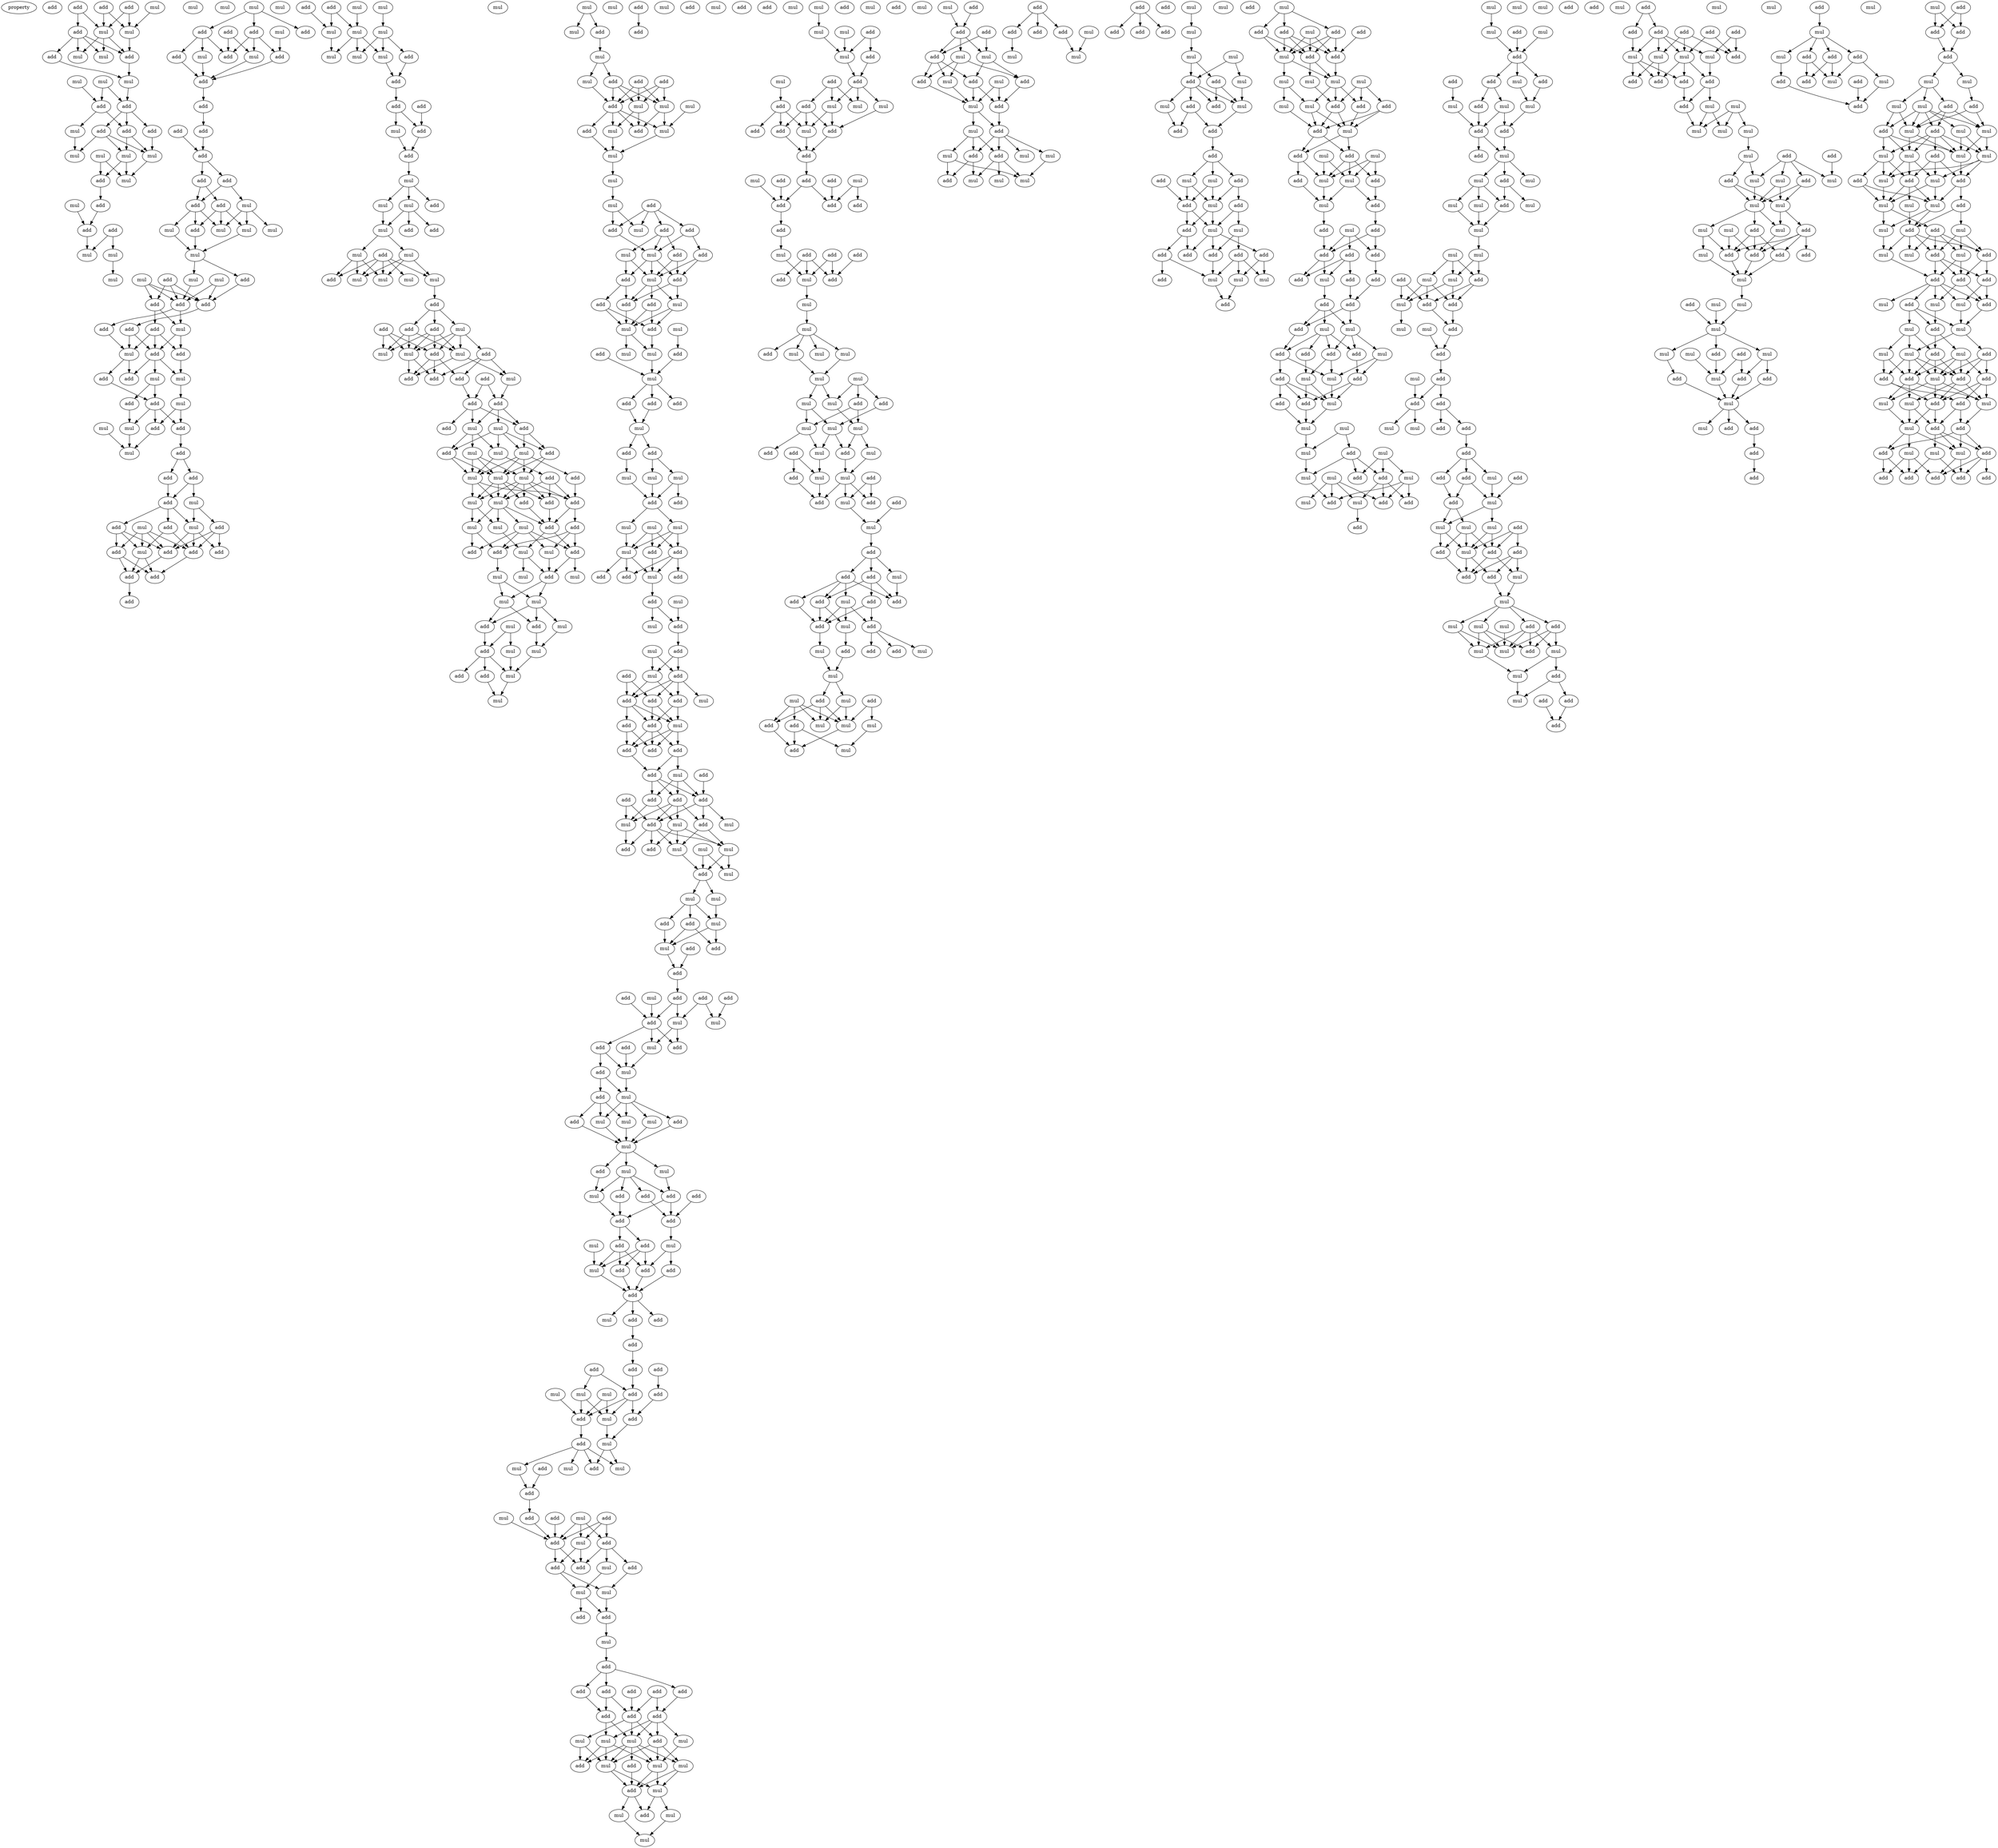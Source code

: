 digraph {
    node [fontcolor=black]
    property [mul=2,lf=1.9]
    0 [ label = add ];
    1 [ label = mul ];
    2 [ label = add ];
    3 [ label = add ];
    4 [ label = add ];
    5 [ label = add ];
    6 [ label = mul ];
    7 [ label = mul ];
    8 [ label = add ];
    9 [ label = mul ];
    10 [ label = mul ];
    11 [ label = add ];
    12 [ label = mul ];
    13 [ label = mul ];
    14 [ label = mul ];
    15 [ label = add ];
    16 [ label = add ];
    17 [ label = mul ];
    18 [ label = mul ];
    19 [ label = add ];
    20 [ label = add ];
    21 [ label = add ];
    22 [ label = mul ];
    23 [ label = mul ];
    24 [ label = mul ];
    25 [ label = mul ];
    26 [ label = mul ];
    27 [ label = add ];
    28 [ label = mul ];
    29 [ label = add ];
    30 [ label = add ];
    31 [ label = add ];
    32 [ label = mul ];
    33 [ label = mul ];
    34 [ label = mul ];
    35 [ label = mul ];
    36 [ label = mul ];
    37 [ label = add ];
    38 [ label = add ];
    39 [ label = mul ];
    40 [ label = add ];
    41 [ label = add ];
    42 [ label = add ];
    43 [ label = add ];
    44 [ label = add ];
    45 [ label = mul ];
    46 [ label = mul ];
    47 [ label = add ];
    48 [ label = add ];
    49 [ label = add ];
    50 [ label = mul ];
    51 [ label = add ];
    52 [ label = add ];
    53 [ label = add ];
    54 [ label = add ];
    55 [ label = add ];
    56 [ label = mul ];
    57 [ label = add ];
    58 [ label = mul ];
    59 [ label = add ];
    60 [ label = mul ];
    61 [ label = mul ];
    62 [ label = mul ];
    63 [ label = mul ];
    64 [ label = mul ];
    65 [ label = add ];
    66 [ label = mul ];
    67 [ label = add ];
    68 [ label = mul ];
    69 [ label = add ];
    70 [ label = add ];
    71 [ label = add ];
    72 [ label = mul ];
    73 [ label = add ];
    74 [ label = add ];
    75 [ label = add ];
    76 [ label = add ];
    77 [ label = mul ];
    78 [ label = add ];
    79 [ label = add ];
    80 [ label = mul ];
    81 [ label = add ];
    82 [ label = mul ];
    83 [ label = add ];
    84 [ label = mul ];
    85 [ label = add ];
    86 [ label = mul ];
    87 [ label = mul ];
    88 [ label = add ];
    89 [ label = add ];
    90 [ label = mul ];
    91 [ label = add ];
    92 [ label = add ];
    93 [ label = add ];
    94 [ label = mul ];
    95 [ label = add ];
    96 [ label = mul ];
    97 [ label = add ];
    98 [ label = add ];
    99 [ label = add ];
    100 [ label = mul ];
    101 [ label = add ];
    102 [ label = add ];
    103 [ label = add ];
    104 [ label = mul ];
    105 [ label = add ];
    106 [ label = add ];
    107 [ label = add ];
    108 [ label = add ];
    109 [ label = add ];
    110 [ label = add ];
    111 [ label = mul ];
    112 [ label = mul ];
    113 [ label = mul ];
    114 [ label = mul ];
    115 [ label = mul ];
    116 [ label = add ];
    117 [ label = mul ];
    118 [ label = mul ];
    119 [ label = mul ];
    120 [ label = mul ];
    121 [ label = add ];
    122 [ label = add ];
    123 [ label = add ];
    124 [ label = mul ];
    125 [ label = add ];
    126 [ label = add ];
    127 [ label = mul ];
    128 [ label = mul ];
    129 [ label = add ];
    130 [ label = mul ];
    131 [ label = add ];
    132 [ label = mul ];
    133 [ label = add ];
    134 [ label = mul ];
    135 [ label = add ];
    136 [ label = mul ];
    137 [ label = mul ];
    138 [ label = mul ];
    139 [ label = add ];
    140 [ label = mul ];
    141 [ label = mul ];
    142 [ label = add ];
    143 [ label = add ];
    144 [ label = add ];
    145 [ label = mul ];
    146 [ label = add ];
    147 [ label = mul ];
    148 [ label = add ];
    149 [ label = add ];
    150 [ label = mul ];
    151 [ label = mul ];
    152 [ label = add ];
    153 [ label = mul ];
    154 [ label = add ];
    155 [ label = add ];
    156 [ label = add ];
    157 [ label = add ];
    158 [ label = add ];
    159 [ label = mul ];
    160 [ label = add ];
    161 [ label = mul ];
    162 [ label = add ];
    163 [ label = mul ];
    164 [ label = add ];
    165 [ label = mul ];
    166 [ label = mul ];
    167 [ label = add ];
    168 [ label = mul ];
    169 [ label = mul ];
    170 [ label = add ];
    171 [ label = add ];
    172 [ label = mul ];
    173 [ label = mul ];
    174 [ label = add ];
    175 [ label = add ];
    176 [ label = add ];
    177 [ label = mul ];
    178 [ label = mul ];
    179 [ label = mul ];
    180 [ label = add ];
    181 [ label = mul ];
    182 [ label = add ];
    183 [ label = mul ];
    184 [ label = add ];
    185 [ label = add ];
    186 [ label = add ];
    187 [ label = mul ];
    188 [ label = mul ];
    189 [ label = mul ];
    190 [ label = add ];
    191 [ label = mul ];
    192 [ label = mul ];
    193 [ label = mul ];
    194 [ label = mul ];
    195 [ label = mul ];
    196 [ label = add ];
    197 [ label = add ];
    198 [ label = mul ];
    199 [ label = mul ];
    200 [ label = add ];
    201 [ label = add ];
    202 [ label = mul ];
    203 [ label = add ];
    204 [ label = mul ];
    205 [ label = mul ];
    206 [ label = mul ];
    207 [ label = mul ];
    208 [ label = add ];
    209 [ label = mul ];
    210 [ label = add ];
    211 [ label = add ];
    212 [ label = mul ];
    213 [ label = add ];
    214 [ label = add ];
    215 [ label = mul ];
    216 [ label = mul ];
    217 [ label = mul ];
    218 [ label = add ];
    219 [ label = add ];
    220 [ label = mul ];
    221 [ label = mul ];
    222 [ label = mul ];
    223 [ label = mul ];
    224 [ label = mul ];
    225 [ label = add ];
    226 [ label = add ];
    227 [ label = add ];
    228 [ label = mul ];
    229 [ label = add ];
    230 [ label = mul ];
    231 [ label = add ];
    232 [ label = add ];
    233 [ label = mul ];
    234 [ label = mul ];
    235 [ label = add ];
    236 [ label = add ];
    237 [ label = add ];
    238 [ label = mul ];
    239 [ label = add ];
    240 [ label = add ];
    241 [ label = mul ];
    242 [ label = mul ];
    243 [ label = add ];
    244 [ label = add ];
    245 [ label = mul ];
    246 [ label = add ];
    247 [ label = mul ];
    248 [ label = add ];
    249 [ label = add ];
    250 [ label = mul ];
    251 [ label = add ];
    252 [ label = mul ];
    253 [ label = add ];
    254 [ label = add ];
    255 [ label = mul ];
    256 [ label = add ];
    257 [ label = add ];
    258 [ label = mul ];
    259 [ label = mul ];
    260 [ label = mul ];
    261 [ label = add ];
    262 [ label = add ];
    263 [ label = mul ];
    264 [ label = mul ];
    265 [ label = mul ];
    266 [ label = add ];
    267 [ label = add ];
    268 [ label = mul ];
    269 [ label = mul ];
    270 [ label = add ];
    271 [ label = add ];
    272 [ label = add ];
    273 [ label = mul ];
    274 [ label = add ];
    275 [ label = mul ];
    276 [ label = add ];
    277 [ label = mul ];
    278 [ label = add ];
    279 [ label = mul ];
    280 [ label = add ];
    281 [ label = add ];
    282 [ label = add ];
    283 [ label = mul ];
    284 [ label = add ];
    285 [ label = add ];
    286 [ label = add ];
    287 [ label = add ];
    288 [ label = mul ];
    289 [ label = add ];
    290 [ label = add ];
    291 [ label = add ];
    292 [ label = add ];
    293 [ label = add ];
    294 [ label = mul ];
    295 [ label = add ];
    296 [ label = add ];
    297 [ label = add ];
    298 [ label = add ];
    299 [ label = add ];
    300 [ label = mul ];
    301 [ label = mul ];
    302 [ label = add ];
    303 [ label = add ];
    304 [ label = mul ];
    305 [ label = add ];
    306 [ label = mul ];
    307 [ label = mul ];
    308 [ label = add ];
    309 [ label = mul ];
    310 [ label = mul ];
    311 [ label = add ];
    312 [ label = mul ];
    313 [ label = mul ];
    314 [ label = mul ];
    315 [ label = add ];
    316 [ label = add ];
    317 [ label = mul ];
    318 [ label = mul ];
    319 [ label = add ];
    320 [ label = add ];
    321 [ label = add ];
    322 [ label = mul ];
    323 [ label = add ];
    324 [ label = add ];
    325 [ label = add ];
    326 [ label = add ];
    327 [ label = add ];
    328 [ label = mul ];
    329 [ label = mul ];
    330 [ label = mul ];
    331 [ label = add ];
    332 [ label = add ];
    333 [ label = add ];
    334 [ label = mul ];
    335 [ label = add ];
    336 [ label = mul ];
    337 [ label = add ];
    338 [ label = mul ];
    339 [ label = add ];
    340 [ label = mul ];
    341 [ label = mul ];
    342 [ label = add ];
    343 [ label = mul ];
    344 [ label = add ];
    345 [ label = mul ];
    346 [ label = mul ];
    347 [ label = add ];
    348 [ label = add ];
    349 [ label = mul ];
    350 [ label = add ];
    351 [ label = add ];
    352 [ label = add ];
    353 [ label = add ];
    354 [ label = mul ];
    355 [ label = mul ];
    356 [ label = add ];
    357 [ label = add ];
    358 [ label = add ];
    359 [ label = add ];
    360 [ label = mul ];
    361 [ label = add ];
    362 [ label = add ];
    363 [ label = mul ];
    364 [ label = add ];
    365 [ label = add ];
    366 [ label = add ];
    367 [ label = add ];
    368 [ label = add ];
    369 [ label = add ];
    370 [ label = add ];
    371 [ label = add ];
    372 [ label = mul ];
    373 [ label = mul ];
    374 [ label = mul ];
    375 [ label = add ];
    376 [ label = add ];
    377 [ label = add ];
    378 [ label = mul ];
    379 [ label = mul ];
    380 [ label = add ];
    381 [ label = mul ];
    382 [ label = add ];
    383 [ label = mul ];
    384 [ label = mul ];
    385 [ label = add ];
    386 [ label = add ];
    387 [ label = add ];
    388 [ label = mul ];
    389 [ label = mul ];
    390 [ label = add ];
    391 [ label = add ];
    392 [ label = mul ];
    393 [ label = add ];
    394 [ label = add ];
    395 [ label = add ];
    396 [ label = mul ];
    397 [ label = add ];
    398 [ label = add ];
    399 [ label = mul ];
    400 [ label = mul ];
    401 [ label = add ];
    402 [ label = add ];
    403 [ label = mul ];
    404 [ label = add ];
    405 [ label = add ];
    406 [ label = add ];
    407 [ label = add ];
    408 [ label = add ];
    409 [ label = add ];
    410 [ label = add ];
    411 [ label = add ];
    412 [ label = add ];
    413 [ label = add ];
    414 [ label = mul ];
    415 [ label = mul ];
    416 [ label = mul ];
    417 [ label = mul ];
    418 [ label = add ];
    419 [ label = mul ];
    420 [ label = mul ];
    421 [ label = add ];
    422 [ label = mul ];
    423 [ label = add ];
    424 [ label = mul ];
    425 [ label = add ];
    426 [ label = mul ];
    427 [ label = mul ];
    428 [ label = mul ];
    429 [ label = add ];
    430 [ label = mul ];
    431 [ label = mul ];
    432 [ label = mul ];
    433 [ label = add ];
    434 [ label = mul ];
    435 [ label = add ];
    436 [ label = add ];
    437 [ label = mul ];
    438 [ label = add ];
    439 [ label = mul ];
    440 [ label = add ];
    441 [ label = mul ];
    442 [ label = mul ];
    443 [ label = add ];
    444 [ label = add ];
    445 [ label = mul ];
    446 [ label = add ];
    447 [ label = add ];
    448 [ label = add ];
    449 [ label = mul ];
    450 [ label = add ];
    451 [ label = mul ];
    452 [ label = mul ];
    453 [ label = add ];
    454 [ label = add ];
    455 [ label = add ];
    456 [ label = add ];
    457 [ label = add ];
    458 [ label = add ];
    459 [ label = add ];
    460 [ label = add ];
    461 [ label = add ];
    462 [ label = add ];
    463 [ label = mul ];
    464 [ label = add ];
    465 [ label = mul ];
    466 [ label = add ];
    467 [ label = mul ];
    468 [ label = mul ];
    469 [ label = add ];
    470 [ label = mul ];
    471 [ label = mul ];
    472 [ label = mul ];
    473 [ label = mul ];
    474 [ label = mul ];
    475 [ label = mul ];
    476 [ label = mul ];
    477 [ label = add ];
    478 [ label = add ];
    479 [ label = mul ];
    480 [ label = mul ];
    481 [ label = mul ];
    482 [ label = mul ];
    483 [ label = add ];
    484 [ label = mul ];
    485 [ label = add ];
    486 [ label = add ];
    487 [ label = mul ];
    488 [ label = add ];
    489 [ label = mul ];
    490 [ label = add ];
    491 [ label = mul ];
    492 [ label = add ];
    493 [ label = add ];
    494 [ label = add ];
    495 [ label = mul ];
    496 [ label = mul ];
    497 [ label = add ];
    498 [ label = add ];
    499 [ label = add ];
    500 [ label = mul ];
    501 [ label = add ];
    502 [ label = add ];
    503 [ label = add ];
    504 [ label = add ];
    505 [ label = add ];
    506 [ label = mul ];
    507 [ label = add ];
    508 [ label = mul ];
    509 [ label = add ];
    510 [ label = mul ];
    511 [ label = add ];
    512 [ label = add ];
    513 [ label = add ];
    514 [ label = mul ];
    515 [ label = mul ];
    516 [ label = add ];
    517 [ label = mul ];
    518 [ label = add ];
    519 [ label = mul ];
    520 [ label = mul ];
    521 [ label = mul ];
    522 [ label = add ];
    523 [ label = mul ];
    524 [ label = add ];
    525 [ label = mul ];
    526 [ label = add ];
    527 [ label = mul ];
    528 [ label = mul ];
    529 [ label = add ];
    530 [ label = add ];
    531 [ label = add ];
    532 [ label = mul ];
    533 [ label = mul ];
    534 [ label = add ];
    535 [ label = add ];
    536 [ label = add ];
    537 [ label = mul ];
    538 [ label = add ];
    539 [ label = mul ];
    540 [ label = add ];
    541 [ label = mul ];
    542 [ label = add ];
    543 [ label = mul ];
    544 [ label = add ];
    545 [ label = mul ];
    546 [ label = mul ];
    547 [ label = add ];
    548 [ label = mul ];
    549 [ label = mul ];
    550 [ label = mul ];
    551 [ label = add ];
    552 [ label = mul ];
    553 [ label = add ];
    554 [ label = mul ];
    555 [ label = add ];
    556 [ label = add ];
    557 [ label = add ];
    558 [ label = mul ];
    559 [ label = mul ];
    560 [ label = add ];
    561 [ label = add ];
    562 [ label = add ];
    563 [ label = add ];
    564 [ label = mul ];
    565 [ label = add ];
    566 [ label = mul ];
    567 [ label = mul ];
    568 [ label = mul ];
    569 [ label = add ];
    570 [ label = mul ];
    571 [ label = add ];
    572 [ label = add ];
    573 [ label = mul ];
    574 [ label = add ];
    575 [ label = mul ];
    576 [ label = add ];
    577 [ label = add ];
    578 [ label = add ];
    579 [ label = mul ];
    580 [ label = mul ];
    581 [ label = add ];
    582 [ label = mul ];
    583 [ label = add ];
    584 [ label = add ];
    585 [ label = mul ];
    586 [ label = add ];
    587 [ label = add ];
    588 [ label = add ];
    589 [ label = mul ];
    590 [ label = mul ];
    591 [ label = add ];
    592 [ label = add ];
    593 [ label = add ];
    594 [ label = add ];
    595 [ label = add ];
    596 [ label = mul ];
    597 [ label = mul ];
    598 [ label = mul ];
    599 [ label = add ];
    600 [ label = add ];
    601 [ label = mul ];
    602 [ label = mul ];
    603 [ label = add ];
    604 [ label = add ];
    605 [ label = add ];
    606 [ label = add ];
    607 [ label = add ];
    608 [ label = add ];
    609 [ label = mul ];
    610 [ label = mul ];
    611 [ label = mul ];
    612 [ label = mul ];
    613 [ label = mul ];
    614 [ label = add ];
    615 [ label = add ];
    616 [ label = add ];
    617 [ label = mul ];
    618 [ label = mul ];
    619 [ label = add ];
    620 [ label = mul ];
    621 [ label = add ];
    622 [ label = mul ];
    623 [ label = mul ];
    624 [ label = add ];
    625 [ label = add ];
    626 [ label = add ];
    627 [ label = mul ];
    628 [ label = mul ];
    629 [ label = add ];
    630 [ label = mul ];
    631 [ label = mul ];
    632 [ label = add ];
    633 [ label = add ];
    634 [ label = add ];
    635 [ label = add ];
    636 [ label = add ];
    637 [ label = add ];
    638 [ label = add ];
    639 [ label = add ];
    640 [ label = mul ];
    641 [ label = add ];
    642 [ label = add ];
    643 [ label = mul ];
    644 [ label = add ];
    645 [ label = mul ];
    646 [ label = add ];
    647 [ label = add ];
    648 [ label = add ];
    649 [ label = add ];
    650 [ label = mul ];
    651 [ label = add ];
    652 [ label = mul ];
    653 [ label = mul ];
    654 [ label = add ];
    655 [ label = add ];
    656 [ label = mul ];
    657 [ label = add ];
    658 [ label = mul ];
    659 [ label = mul ];
    660 [ label = add ];
    661 [ label = mul ];
    662 [ label = mul ];
    663 [ label = add ];
    664 [ label = mul ];
    665 [ label = add ];
    666 [ label = mul ];
    667 [ label = mul ];
    668 [ label = add ];
    669 [ label = add ];
    670 [ label = mul ];
    671 [ label = add ];
    672 [ label = mul ];
    673 [ label = add ];
    674 [ label = mul ];
    675 [ label = mul ];
    676 [ label = add ];
    677 [ label = mul ];
    678 [ label = add ];
    679 [ label = add ];
    680 [ label = mul ];
    681 [ label = add ];
    682 [ label = add ];
    683 [ label = mul ];
    684 [ label = mul ];
    685 [ label = mul ];
    686 [ label = add ];
    687 [ label = add ];
    688 [ label = add ];
    689 [ label = add ];
    690 [ label = mul ];
    691 [ label = mul ];
    692 [ label = mul ];
    693 [ label = add ];
    694 [ label = add ];
    695 [ label = mul ];
    696 [ label = mul ];
    697 [ label = mul ];
    698 [ label = mul ];
    699 [ label = mul ];
    700 [ label = mul ];
    701 [ label = mul ];
    702 [ label = mul ];
    703 [ label = add ];
    704 [ label = add ];
    705 [ label = add ];
    706 [ label = add ];
    707 [ label = mul ];
    708 [ label = mul ];
    709 [ label = mul ];
    710 [ label = add ];
    711 [ label = mul ];
    712 [ label = add ];
    713 [ label = mul ];
    714 [ label = add ];
    715 [ label = add ];
    716 [ label = mul ];
    717 [ label = add ];
    718 [ label = add ];
    719 [ label = mul ];
    720 [ label = add ];
    721 [ label = mul ];
    722 [ label = add ];
    723 [ label = add ];
    724 [ label = mul ];
    725 [ label = add ];
    726 [ label = add ];
    727 [ label = add ];
    728 [ label = add ];
    729 [ label = mul ];
    730 [ label = add ];
    731 [ label = mul ];
    732 [ label = mul ];
    733 [ label = mul ];
    734 [ label = add ];
    735 [ label = add ];
    736 [ label = add ];
    737 [ label = add ];
    738 [ label = mul ];
    739 [ label = add ];
    740 [ label = add ];
    741 [ label = mul ];
    742 [ label = mul ];
    743 [ label = mul ];
    744 [ label = mul ];
    745 [ label = mul ];
    746 [ label = add ];
    747 [ label = add ];
    748 [ label = add ];
    749 [ label = mul ];
    750 [ label = mul ];
    751 [ label = mul ];
    752 [ label = mul ];
    753 [ label = add ];
    754 [ label = mul ];
    755 [ label = add ];
    756 [ label = mul ];
    757 [ label = add ];
    758 [ label = add ];
    759 [ label = add ];
    760 [ label = add ];
    761 [ label = add ];
    762 [ label = add ];
    763 [ label = add ];
    764 [ label = add ];
    765 [ label = mul ];
    766 [ label = mul ];
    767 [ label = add ];
    768 [ label = mul ];
    769 [ label = mul ];
    770 [ label = add ];
    771 [ label = add ];
    772 [ label = add ];
    773 [ label = add ];
    774 [ label = add ];
    775 [ label = mul ];
    776 [ label = mul ];
    777 [ label = mul ];
    778 [ label = mul ];
    779 [ label = mul ];
    780 [ label = add ];
    781 [ label = mul ];
    782 [ label = add ];
    783 [ label = mul ];
    784 [ label = mul ];
    785 [ label = add ];
    786 [ label = add ];
    787 [ label = mul ];
    788 [ label = mul ];
    789 [ label = mul ];
    790 [ label = mul ];
    791 [ label = add ];
    792 [ label = mul ];
    793 [ label = mul ];
    794 [ label = add ];
    795 [ label = add ];
    796 [ label = add ];
    797 [ label = add ];
    798 [ label = mul ];
    799 [ label = add ];
    800 [ label = mul ];
    801 [ label = add ];
    802 [ label = mul ];
    803 [ label = mul ];
    804 [ label = mul ];
    805 [ label = mul ];
    806 [ label = mul ];
    807 [ label = add ];
    808 [ label = mul ];
    809 [ label = mul ];
    810 [ label = mul ];
    811 [ label = add ];
    812 [ label = mul ];
    813 [ label = add ];
    814 [ label = add ];
    815 [ label = add ];
    816 [ label = mul ];
    817 [ label = mul ];
    818 [ label = add ];
    819 [ label = add ];
    820 [ label = add ];
    821 [ label = add ];
    822 [ label = add ];
    823 [ label = mul ];
    824 [ label = mul ];
    825 [ label = add ];
    826 [ label = mul ];
    827 [ label = add ];
    828 [ label = add ];
    829 [ label = add ];
    830 [ label = mul ];
    831 [ label = mul ];
    832 [ label = add ];
    833 [ label = add ];
    834 [ label = add ];
    835 [ label = mul ];
    836 [ label = add ];
    837 [ label = add ];
    838 [ label = add ];
    839 [ label = add ];
    840 [ label = mul ];
    841 [ label = mul ];
    842 [ label = add ];
    843 [ label = add ];
    844 [ label = mul ];
    845 [ label = mul ];
    846 [ label = mul ];
    847 [ label = mul ];
    848 [ label = add ];
    849 [ label = mul ];
    850 [ label = add ];
    851 [ label = mul ];
    852 [ label = mul ];
    853 [ label = add ];
    854 [ label = mul ];
    855 [ label = mul ];
    856 [ label = add ];
    857 [ label = mul ];
    858 [ label = mul ];
    859 [ label = add ];
    860 [ label = add ];
    861 [ label = add ];
    862 [ label = mul ];
    863 [ label = mul ];
    864 [ label = mul ];
    865 [ label = mul ];
    866 [ label = mul ];
    867 [ label = add ];
    868 [ label = add ];
    869 [ label = mul ];
    870 [ label = add ];
    871 [ label = mul ];
    872 [ label = mul ];
    873 [ label = add ];
    874 [ label = add ];
    875 [ label = add ];
    876 [ label = add ];
    877 [ label = add ];
    878 [ label = mul ];
    879 [ label = add ];
    880 [ label = mul ];
    881 [ label = mul ];
    882 [ label = mul ];
    883 [ label = mul ];
    884 [ label = add ];
    885 [ label = add ];
    886 [ label = mul ];
    887 [ label = mul ];
    888 [ label = add ];
    889 [ label = mul ];
    890 [ label = add ];
    891 [ label = add ];
    892 [ label = mul ];
    893 [ label = add ];
    894 [ label = add ];
    895 [ label = mul ];
    896 [ label = mul ];
    897 [ label = mul ];
    898 [ label = add ];
    899 [ label = add ];
    900 [ label = add ];
    901 [ label = mul ];
    902 [ label = add ];
    903 [ label = mul ];
    904 [ label = add ];
    905 [ label = add ];
    906 [ label = mul ];
    907 [ label = mul ];
    908 [ label = add ];
    909 [ label = add ];
    910 [ label = add ];
    911 [ label = add ];
    912 [ label = add ];
    1 -> 7 [ name = 0 ];
    2 -> 6 [ name = 1 ];
    2 -> 7 [ name = 2 ];
    3 -> 6 [ name = 3 ];
    3 -> 7 [ name = 4 ];
    4 -> 5 [ name = 5 ];
    4 -> 6 [ name = 6 ];
    5 -> 8 [ name = 7 ];
    5 -> 9 [ name = 8 ];
    5 -> 10 [ name = 9 ];
    5 -> 11 [ name = 10 ];
    6 -> 8 [ name = 11 ];
    6 -> 9 [ name = 12 ];
    6 -> 10 [ name = 13 ];
    7 -> 8 [ name = 14 ];
    8 -> 13 [ name = 15 ];
    11 -> 13 [ name = 16 ];
    12 -> 15 [ name = 17 ];
    12 -> 16 [ name = 18 ];
    13 -> 16 [ name = 19 ];
    14 -> 15 [ name = 20 ];
    15 -> 18 [ name = 21 ];
    15 -> 19 [ name = 22 ];
    16 -> 19 [ name = 23 ];
    16 -> 20 [ name = 24 ];
    16 -> 21 [ name = 25 ];
    18 -> 23 [ name = 26 ];
    19 -> 22 [ name = 27 ];
    19 -> 25 [ name = 28 ];
    20 -> 25 [ name = 29 ];
    21 -> 22 [ name = 30 ];
    21 -> 23 [ name = 31 ];
    21 -> 25 [ name = 32 ];
    22 -> 26 [ name = 33 ];
    22 -> 27 [ name = 34 ];
    24 -> 26 [ name = 35 ];
    24 -> 27 [ name = 36 ];
    25 -> 26 [ name = 37 ];
    27 -> 29 [ name = 38 ];
    28 -> 30 [ name = 39 ];
    29 -> 30 [ name = 40 ];
    30 -> 33 [ name = 41 ];
    31 -> 32 [ name = 42 ];
    31 -> 33 [ name = 43 ];
    32 -> 34 [ name = 44 ];
    36 -> 37 [ name = 45 ];
    36 -> 40 [ name = 46 ];
    36 -> 41 [ name = 47 ];
    37 -> 43 [ name = 48 ];
    37 -> 44 [ name = 49 ];
    37 -> 45 [ name = 50 ];
    38 -> 43 [ name = 51 ];
    38 -> 46 [ name = 52 ];
    39 -> 42 [ name = 53 ];
    41 -> 42 [ name = 54 ];
    41 -> 43 [ name = 55 ];
    41 -> 46 [ name = 56 ];
    42 -> 47 [ name = 57 ];
    44 -> 47 [ name = 58 ];
    45 -> 47 [ name = 59 ];
    46 -> 47 [ name = 60 ];
    47 -> 48 [ name = 61 ];
    48 -> 51 [ name = 62 ];
    49 -> 52 [ name = 63 ];
    51 -> 52 [ name = 64 ];
    52 -> 53 [ name = 65 ];
    52 -> 54 [ name = 66 ];
    53 -> 55 [ name = 67 ];
    53 -> 57 [ name = 68 ];
    54 -> 56 [ name = 69 ];
    54 -> 57 [ name = 70 ];
    55 -> 59 [ name = 71 ];
    55 -> 61 [ name = 72 ];
    55 -> 62 [ name = 73 ];
    56 -> 60 [ name = 74 ];
    56 -> 61 [ name = 75 ];
    56 -> 62 [ name = 76 ];
    57 -> 58 [ name = 77 ];
    57 -> 59 [ name = 78 ];
    57 -> 62 [ name = 79 ];
    58 -> 63 [ name = 80 ];
    59 -> 63 [ name = 81 ];
    61 -> 63 [ name = 82 ];
    63 -> 65 [ name = 83 ];
    63 -> 68 [ name = 84 ];
    64 -> 69 [ name = 85 ];
    64 -> 70 [ name = 86 ];
    65 -> 70 [ name = 87 ];
    66 -> 69 [ name = 88 ];
    66 -> 70 [ name = 89 ];
    66 -> 71 [ name = 90 ];
    67 -> 69 [ name = 91 ];
    67 -> 70 [ name = 92 ];
    67 -> 71 [ name = 93 ];
    68 -> 69 [ name = 94 ];
    69 -> 72 [ name = 95 ];
    69 -> 74 [ name = 96 ];
    70 -> 75 [ name = 97 ];
    71 -> 72 [ name = 98 ];
    71 -> 73 [ name = 99 ];
    72 -> 76 [ name = 100 ];
    72 -> 78 [ name = 101 ];
    73 -> 76 [ name = 102 ];
    73 -> 77 [ name = 103 ];
    73 -> 78 [ name = 104 ];
    74 -> 77 [ name = 105 ];
    75 -> 77 [ name = 106 ];
    75 -> 78 [ name = 107 ];
    76 -> 80 [ name = 108 ];
    77 -> 79 [ name = 109 ];
    77 -> 81 [ name = 110 ];
    78 -> 80 [ name = 111 ];
    78 -> 81 [ name = 112 ];
    78 -> 82 [ name = 113 ];
    79 -> 83 [ name = 114 ];
    80 -> 84 [ name = 115 ];
    82 -> 83 [ name = 116 ];
    82 -> 85 [ name = 117 ];
    83 -> 87 [ name = 118 ];
    83 -> 88 [ name = 119 ];
    83 -> 89 [ name = 120 ];
    84 -> 88 [ name = 121 ];
    84 -> 89 [ name = 122 ];
    85 -> 87 [ name = 123 ];
    86 -> 90 [ name = 124 ];
    87 -> 90 [ name = 125 ];
    88 -> 91 [ name = 126 ];
    89 -> 90 [ name = 127 ];
    91 -> 92 [ name = 128 ];
    91 -> 93 [ name = 129 ];
    92 -> 94 [ name = 130 ];
    92 -> 95 [ name = 131 ];
    93 -> 95 [ name = 132 ];
    94 -> 96 [ name = 133 ];
    94 -> 98 [ name = 134 ];
    95 -> 96 [ name = 135 ];
    95 -> 97 [ name = 136 ];
    95 -> 99 [ name = 137 ];
    96 -> 102 [ name = 138 ];
    96 -> 103 [ name = 139 ];
    96 -> 105 [ name = 140 ];
    97 -> 101 [ name = 141 ];
    97 -> 103 [ name = 142 ];
    97 -> 104 [ name = 143 ];
    98 -> 102 [ name = 144 ];
    98 -> 103 [ name = 145 ];
    98 -> 105 [ name = 146 ];
    99 -> 102 [ name = 147 ];
    99 -> 104 [ name = 148 ];
    100 -> 101 [ name = 149 ];
    100 -> 102 [ name = 150 ];
    100 -> 103 [ name = 151 ];
    100 -> 104 [ name = 152 ];
    101 -> 106 [ name = 153 ];
    101 -> 107 [ name = 154 ];
    102 -> 107 [ name = 155 ];
    103 -> 106 [ name = 156 ];
    104 -> 106 [ name = 157 ];
    104 -> 107 [ name = 158 ];
    106 -> 108 [ name = 159 ];
    109 -> 115 [ name = 160 ];
    110 -> 114 [ name = 161 ];
    110 -> 115 [ name = 162 ];
    111 -> 113 [ name = 163 ];
    112 -> 114 [ name = 164 ];
    113 -> 116 [ name = 165 ];
    113 -> 118 [ name = 166 ];
    113 -> 120 [ name = 167 ];
    114 -> 117 [ name = 168 ];
    114 -> 118 [ name = 169 ];
    114 -> 120 [ name = 170 ];
    115 -> 117 [ name = 171 ];
    116 -> 121 [ name = 172 ];
    118 -> 121 [ name = 173 ];
    121 -> 123 [ name = 174 ];
    122 -> 125 [ name = 175 ];
    123 -> 124 [ name = 176 ];
    123 -> 125 [ name = 177 ];
    124 -> 126 [ name = 178 ];
    125 -> 126 [ name = 179 ];
    126 -> 127 [ name = 180 ];
    127 -> 128 [ name = 181 ];
    127 -> 129 [ name = 182 ];
    127 -> 130 [ name = 183 ];
    128 -> 132 [ name = 184 ];
    130 -> 131 [ name = 185 ];
    130 -> 132 [ name = 186 ];
    130 -> 133 [ name = 187 ];
    132 -> 134 [ name = 188 ];
    132 -> 136 [ name = 189 ];
    134 -> 137 [ name = 190 ];
    134 -> 139 [ name = 191 ];
    134 -> 140 [ name = 192 ];
    135 -> 137 [ name = 193 ];
    135 -> 138 [ name = 194 ];
    135 -> 139 [ name = 195 ];
    135 -> 140 [ name = 196 ];
    135 -> 141 [ name = 197 ];
    136 -> 137 [ name = 198 ];
    136 -> 140 [ name = 199 ];
    136 -> 141 [ name = 200 ];
    141 -> 142 [ name = 201 ];
    142 -> 144 [ name = 202 ];
    142 -> 145 [ name = 203 ];
    142 -> 146 [ name = 204 ];
    143 -> 147 [ name = 205 ];
    143 -> 149 [ name = 206 ];
    143 -> 151 [ name = 207 ];
    144 -> 147 [ name = 208 ];
    144 -> 149 [ name = 209 ];
    144 -> 150 [ name = 210 ];
    144 -> 151 [ name = 211 ];
    145 -> 147 [ name = 212 ];
    145 -> 148 [ name = 213 ];
    145 -> 149 [ name = 214 ];
    145 -> 150 [ name = 215 ];
    146 -> 147 [ name = 216 ];
    146 -> 150 [ name = 217 ];
    146 -> 151 [ name = 218 ];
    147 -> 152 [ name = 219 ];
    147 -> 155 [ name = 220 ];
    148 -> 152 [ name = 221 ];
    148 -> 153 [ name = 222 ];
    148 -> 156 [ name = 223 ];
    149 -> 152 [ name = 224 ];
    149 -> 155 [ name = 225 ];
    149 -> 156 [ name = 226 ];
    150 -> 153 [ name = 227 ];
    150 -> 155 [ name = 228 ];
    153 -> 158 [ name = 229 ];
    154 -> 157 [ name = 230 ];
    154 -> 158 [ name = 231 ];
    156 -> 157 [ name = 232 ];
    157 -> 159 [ name = 233 ];
    157 -> 160 [ name = 234 ];
    157 -> 162 [ name = 235 ];
    158 -> 159 [ name = 236 ];
    158 -> 161 [ name = 237 ];
    158 -> 162 [ name = 238 ];
    159 -> 163 [ name = 239 ];
    159 -> 166 [ name = 240 ];
    159 -> 167 [ name = 241 ];
    161 -> 163 [ name = 242 ];
    161 -> 164 [ name = 243 ];
    161 -> 165 [ name = 244 ];
    161 -> 167 [ name = 245 ];
    162 -> 164 [ name = 246 ];
    162 -> 165 [ name = 247 ];
    163 -> 169 [ name = 248 ];
    163 -> 171 [ name = 249 ];
    164 -> 168 [ name = 250 ];
    164 -> 172 [ name = 251 ];
    165 -> 168 [ name = 252 ];
    165 -> 169 [ name = 253 ];
    165 -> 170 [ name = 254 ];
    165 -> 172 [ name = 255 ];
    166 -> 168 [ name = 256 ];
    166 -> 169 [ name = 257 ];
    166 -> 172 [ name = 258 ];
    167 -> 168 [ name = 259 ];
    167 -> 169 [ name = 260 ];
    168 -> 173 [ name = 261 ];
    168 -> 174 [ name = 262 ];
    168 -> 176 [ name = 263 ];
    168 -> 177 [ name = 264 ];
    169 -> 173 [ name = 265 ];
    169 -> 175 [ name = 266 ];
    169 -> 177 [ name = 267 ];
    170 -> 175 [ name = 268 ];
    171 -> 174 [ name = 269 ];
    171 -> 175 [ name = 270 ];
    171 -> 177 [ name = 271 ];
    172 -> 173 [ name = 272 ];
    172 -> 174 [ name = 273 ];
    172 -> 175 [ name = 274 ];
    172 -> 176 [ name = 275 ];
    172 -> 177 [ name = 276 ];
    173 -> 178 [ name = 277 ];
    173 -> 179 [ name = 278 ];
    174 -> 180 [ name = 279 ];
    175 -> 180 [ name = 280 ];
    175 -> 182 [ name = 281 ];
    176 -> 180 [ name = 282 ];
    177 -> 178 [ name = 283 ];
    177 -> 179 [ name = 284 ];
    177 -> 180 [ name = 285 ];
    177 -> 181 [ name = 286 ];
    178 -> 184 [ name = 287 ];
    178 -> 186 [ name = 288 ];
    179 -> 187 [ name = 289 ];
    180 -> 185 [ name = 290 ];
    180 -> 187 [ name = 291 ];
    181 -> 183 [ name = 292 ];
    181 -> 184 [ name = 293 ];
    181 -> 185 [ name = 294 ];
    181 -> 186 [ name = 295 ];
    182 -> 183 [ name = 296 ];
    182 -> 185 [ name = 297 ];
    182 -> 186 [ name = 298 ];
    183 -> 190 [ name = 299 ];
    185 -> 189 [ name = 300 ];
    185 -> 190 [ name = 301 ];
    186 -> 188 [ name = 302 ];
    187 -> 190 [ name = 303 ];
    187 -> 191 [ name = 304 ];
    188 -> 192 [ name = 305 ];
    188 -> 193 [ name = 306 ];
    190 -> 192 [ name = 307 ];
    190 -> 193 [ name = 308 ];
    192 -> 194 [ name = 309 ];
    192 -> 196 [ name = 310 ];
    192 -> 197 [ name = 311 ];
    193 -> 196 [ name = 312 ];
    193 -> 197 [ name = 313 ];
    194 -> 198 [ name = 314 ];
    195 -> 199 [ name = 315 ];
    195 -> 200 [ name = 316 ];
    196 -> 198 [ name = 317 ];
    197 -> 200 [ name = 318 ];
    198 -> 202 [ name = 319 ];
    199 -> 202 [ name = 320 ];
    200 -> 201 [ name = 321 ];
    200 -> 202 [ name = 322 ];
    200 -> 203 [ name = 323 ];
    201 -> 204 [ name = 324 ];
    202 -> 204 [ name = 325 ];
    205 -> 207 [ name = 326 ];
    205 -> 208 [ name = 327 ];
    208 -> 209 [ name = 328 ];
    209 -> 210 [ name = 329 ];
    209 -> 212 [ name = 330 ];
    210 -> 214 [ name = 331 ];
    210 -> 215 [ name = 332 ];
    210 -> 217 [ name = 333 ];
    211 -> 214 [ name = 334 ];
    211 -> 215 [ name = 335 ];
    211 -> 217 [ name = 336 ];
    212 -> 214 [ name = 337 ];
    213 -> 214 [ name = 338 ];
    213 -> 215 [ name = 339 ];
    213 -> 217 [ name = 340 ];
    214 -> 218 [ name = 341 ];
    214 -> 219 [ name = 342 ];
    214 -> 220 [ name = 343 ];
    214 -> 221 [ name = 344 ];
    215 -> 219 [ name = 345 ];
    215 -> 220 [ name = 346 ];
    216 -> 220 [ name = 347 ];
    217 -> 219 [ name = 348 ];
    217 -> 221 [ name = 349 ];
    218 -> 222 [ name = 350 ];
    220 -> 222 [ name = 351 ];
    221 -> 222 [ name = 352 ];
    222 -> 223 [ name = 353 ];
    223 -> 224 [ name = 354 ];
    224 -> 228 [ name = 355 ];
    224 -> 229 [ name = 356 ];
    225 -> 226 [ name = 357 ];
    225 -> 227 [ name = 358 ];
    225 -> 228 [ name = 359 ];
    225 -> 229 [ name = 360 ];
    226 -> 230 [ name = 361 ];
    226 -> 232 [ name = 362 ];
    227 -> 230 [ name = 363 ];
    227 -> 231 [ name = 364 ];
    227 -> 233 [ name = 365 ];
    229 -> 230 [ name = 366 ];
    230 -> 234 [ name = 367 ];
    230 -> 235 [ name = 368 ];
    230 -> 236 [ name = 369 ];
    231 -> 234 [ name = 370 ];
    231 -> 235 [ name = 371 ];
    232 -> 234 [ name = 372 ];
    232 -> 235 [ name = 373 ];
    233 -> 234 [ name = 374 ];
    233 -> 236 [ name = 375 ];
    234 -> 237 [ name = 376 ];
    234 -> 238 [ name = 377 ];
    234 -> 239 [ name = 378 ];
    235 -> 238 [ name = 379 ];
    235 -> 239 [ name = 380 ];
    236 -> 239 [ name = 381 ];
    236 -> 240 [ name = 382 ];
    237 -> 242 [ name = 383 ];
    237 -> 244 [ name = 384 ];
    238 -> 242 [ name = 385 ];
    238 -> 244 [ name = 386 ];
    239 -> 242 [ name = 387 ];
    240 -> 242 [ name = 388 ];
    240 -> 244 [ name = 389 ];
    241 -> 249 [ name = 390 ];
    242 -> 245 [ name = 391 ];
    242 -> 247 [ name = 392 ];
    243 -> 248 [ name = 393 ];
    244 -> 247 [ name = 394 ];
    246 -> 250 [ name = 395 ];
    247 -> 250 [ name = 396 ];
    249 -> 250 [ name = 397 ];
    250 -> 251 [ name = 398 ];
    250 -> 253 [ name = 399 ];
    250 -> 254 [ name = 400 ];
    251 -> 255 [ name = 401 ];
    253 -> 255 [ name = 402 ];
    255 -> 256 [ name = 403 ];
    255 -> 257 [ name = 404 ];
    256 -> 259 [ name = 405 ];
    256 -> 260 [ name = 406 ];
    257 -> 258 [ name = 407 ];
    258 -> 261 [ name = 408 ];
    259 -> 261 [ name = 409 ];
    259 -> 262 [ name = 410 ];
    260 -> 261 [ name = 411 ];
    261 -> 264 [ name = 412 ];
    261 -> 265 [ name = 413 ];
    263 -> 266 [ name = 414 ];
    263 -> 267 [ name = 415 ];
    263 -> 268 [ name = 416 ];
    264 -> 266 [ name = 417 ];
    264 -> 267 [ name = 418 ];
    264 -> 268 [ name = 419 ];
    265 -> 268 [ name = 420 ];
    266 -> 269 [ name = 421 ];
    267 -> 269 [ name = 422 ];
    267 -> 270 [ name = 423 ];
    267 -> 271 [ name = 424 ];
    268 -> 269 [ name = 425 ];
    268 -> 270 [ name = 426 ];
    268 -> 272 [ name = 427 ];
    269 -> 274 [ name = 428 ];
    273 -> 276 [ name = 429 ];
    274 -> 275 [ name = 430 ];
    274 -> 276 [ name = 431 ];
    276 -> 278 [ name = 432 ];
    277 -> 279 [ name = 433 ];
    277 -> 281 [ name = 434 ];
    278 -> 279 [ name = 435 ];
    278 -> 281 [ name = 436 ];
    279 -> 282 [ name = 437 ];
    279 -> 284 [ name = 438 ];
    280 -> 284 [ name = 439 ];
    280 -> 285 [ name = 440 ];
    281 -> 282 [ name = 441 ];
    281 -> 283 [ name = 442 ];
    281 -> 284 [ name = 443 ];
    281 -> 285 [ name = 444 ];
    282 -> 286 [ name = 445 ];
    282 -> 288 [ name = 446 ];
    284 -> 286 [ name = 447 ];
    284 -> 287 [ name = 448 ];
    284 -> 288 [ name = 449 ];
    285 -> 286 [ name = 450 ];
    285 -> 288 [ name = 451 ];
    286 -> 290 [ name = 452 ];
    286 -> 291 [ name = 453 ];
    286 -> 292 [ name = 454 ];
    287 -> 290 [ name = 455 ];
    287 -> 292 [ name = 456 ];
    288 -> 290 [ name = 457 ];
    288 -> 291 [ name = 458 ];
    288 -> 292 [ name = 459 ];
    290 -> 295 [ name = 460 ];
    291 -> 294 [ name = 461 ];
    291 -> 295 [ name = 462 ];
    293 -> 298 [ name = 463 ];
    294 -> 297 [ name = 464 ];
    294 -> 298 [ name = 465 ];
    294 -> 299 [ name = 466 ];
    295 -> 297 [ name = 467 ];
    295 -> 298 [ name = 468 ];
    295 -> 299 [ name = 469 ];
    296 -> 303 [ name = 470 ];
    296 -> 304 [ name = 471 ];
    297 -> 301 [ name = 472 ];
    297 -> 302 [ name = 473 ];
    297 -> 303 [ name = 474 ];
    297 -> 304 [ name = 475 ];
    298 -> 300 [ name = 476 ];
    298 -> 302 [ name = 477 ];
    298 -> 303 [ name = 478 ];
    299 -> 301 [ name = 479 ];
    299 -> 304 [ name = 480 ];
    301 -> 305 [ name = 481 ];
    301 -> 307 [ name = 482 ];
    301 -> 309 [ name = 483 ];
    302 -> 307 [ name = 484 ];
    302 -> 309 [ name = 485 ];
    303 -> 305 [ name = 486 ];
    303 -> 307 [ name = 487 ];
    303 -> 308 [ name = 488 ];
    303 -> 309 [ name = 489 ];
    304 -> 308 [ name = 490 ];
    306 -> 310 [ name = 491 ];
    306 -> 311 [ name = 492 ];
    307 -> 310 [ name = 493 ];
    307 -> 311 [ name = 494 ];
    309 -> 311 [ name = 495 ];
    311 -> 312 [ name = 496 ];
    311 -> 313 [ name = 497 ];
    312 -> 314 [ name = 498 ];
    313 -> 314 [ name = 499 ];
    313 -> 315 [ name = 500 ];
    313 -> 316 [ name = 501 ];
    314 -> 318 [ name = 502 ];
    314 -> 320 [ name = 503 ];
    315 -> 318 [ name = 504 ];
    315 -> 320 [ name = 505 ];
    316 -> 318 [ name = 506 ];
    318 -> 321 [ name = 507 ];
    319 -> 321 [ name = 508 ];
    321 -> 324 [ name = 509 ];
    322 -> 327 [ name = 510 ];
    323 -> 328 [ name = 511 ];
    323 -> 329 [ name = 512 ];
    324 -> 327 [ name = 513 ];
    324 -> 329 [ name = 514 ];
    325 -> 327 [ name = 515 ];
    326 -> 328 [ name = 516 ];
    327 -> 330 [ name = 517 ];
    327 -> 332 [ name = 518 ];
    327 -> 333 [ name = 519 ];
    329 -> 330 [ name = 520 ];
    329 -> 332 [ name = 521 ];
    330 -> 334 [ name = 522 ];
    331 -> 334 [ name = 523 ];
    333 -> 334 [ name = 524 ];
    333 -> 335 [ name = 525 ];
    334 -> 336 [ name = 526 ];
    335 -> 336 [ name = 527 ];
    335 -> 337 [ name = 528 ];
    336 -> 338 [ name = 529 ];
    336 -> 339 [ name = 530 ];
    336 -> 340 [ name = 531 ];
    336 -> 341 [ name = 532 ];
    337 -> 338 [ name = 533 ];
    337 -> 341 [ name = 534 ];
    337 -> 342 [ name = 535 ];
    338 -> 343 [ name = 536 ];
    339 -> 343 [ name = 537 ];
    340 -> 343 [ name = 538 ];
    341 -> 343 [ name = 539 ];
    342 -> 343 [ name = 540 ];
    343 -> 344 [ name = 541 ];
    343 -> 345 [ name = 542 ];
    343 -> 346 [ name = 543 ];
    344 -> 349 [ name = 544 ];
    345 -> 347 [ name = 545 ];
    345 -> 348 [ name = 546 ];
    345 -> 349 [ name = 547 ];
    345 -> 351 [ name = 548 ];
    346 -> 351 [ name = 549 ];
    347 -> 353 [ name = 550 ];
    348 -> 352 [ name = 551 ];
    349 -> 352 [ name = 552 ];
    350 -> 353 [ name = 553 ];
    351 -> 352 [ name = 554 ];
    351 -> 353 [ name = 555 ];
    352 -> 356 [ name = 556 ];
    352 -> 357 [ name = 557 ];
    353 -> 355 [ name = 558 ];
    354 -> 360 [ name = 559 ];
    355 -> 359 [ name = 560 ];
    355 -> 361 [ name = 561 ];
    356 -> 358 [ name = 562 ];
    356 -> 359 [ name = 563 ];
    356 -> 360 [ name = 564 ];
    357 -> 358 [ name = 565 ];
    357 -> 359 [ name = 566 ];
    357 -> 360 [ name = 567 ];
    358 -> 362 [ name = 568 ];
    359 -> 362 [ name = 569 ];
    360 -> 362 [ name = 570 ];
    361 -> 362 [ name = 571 ];
    362 -> 363 [ name = 572 ];
    362 -> 364 [ name = 573 ];
    362 -> 365 [ name = 574 ];
    364 -> 367 [ name = 575 ];
    367 -> 368 [ name = 576 ];
    368 -> 371 [ name = 577 ];
    369 -> 375 [ name = 578 ];
    370 -> 371 [ name = 579 ];
    370 -> 374 [ name = 580 ];
    371 -> 376 [ name = 581 ];
    371 -> 377 [ name = 582 ];
    371 -> 378 [ name = 583 ];
    372 -> 376 [ name = 584 ];
    373 -> 376 [ name = 585 ];
    373 -> 378 [ name = 586 ];
    374 -> 376 [ name = 587 ];
    374 -> 378 [ name = 588 ];
    375 -> 377 [ name = 589 ];
    376 -> 380 [ name = 590 ];
    377 -> 379 [ name = 591 ];
    378 -> 379 [ name = 592 ];
    379 -> 384 [ name = 593 ];
    379 -> 385 [ name = 594 ];
    380 -> 381 [ name = 595 ];
    380 -> 383 [ name = 596 ];
    380 -> 384 [ name = 597 ];
    380 -> 385 [ name = 598 ];
    381 -> 386 [ name = 599 ];
    382 -> 386 [ name = 600 ];
    386 -> 390 [ name = 601 ];
    387 -> 393 [ name = 602 ];
    388 -> 393 [ name = 603 ];
    389 -> 392 [ name = 604 ];
    389 -> 393 [ name = 605 ];
    389 -> 394 [ name = 606 ];
    390 -> 393 [ name = 607 ];
    391 -> 392 [ name = 608 ];
    391 -> 393 [ name = 609 ];
    391 -> 394 [ name = 610 ];
    392 -> 395 [ name = 611 ];
    392 -> 397 [ name = 612 ];
    393 -> 395 [ name = 613 ];
    393 -> 397 [ name = 614 ];
    394 -> 395 [ name = 615 ];
    394 -> 396 [ name = 616 ];
    394 -> 398 [ name = 617 ];
    396 -> 399 [ name = 618 ];
    397 -> 399 [ name = 619 ];
    397 -> 400 [ name = 620 ];
    398 -> 400 [ name = 621 ];
    399 -> 401 [ name = 622 ];
    399 -> 402 [ name = 623 ];
    400 -> 402 [ name = 624 ];
    402 -> 403 [ name = 625 ];
    403 -> 404 [ name = 626 ];
    404 -> 406 [ name = 627 ];
    404 -> 407 [ name = 628 ];
    404 -> 408 [ name = 629 ];
    405 -> 410 [ name = 630 ];
    406 -> 410 [ name = 631 ];
    406 -> 411 [ name = 632 ];
    407 -> 412 [ name = 633 ];
    408 -> 411 [ name = 634 ];
    409 -> 410 [ name = 635 ];
    409 -> 412 [ name = 636 ];
    410 -> 413 [ name = 637 ];
    410 -> 415 [ name = 638 ];
    410 -> 416 [ name = 639 ];
    411 -> 414 [ name = 640 ];
    411 -> 415 [ name = 641 ];
    412 -> 413 [ name = 642 ];
    412 -> 414 [ name = 643 ];
    412 -> 415 [ name = 644 ];
    412 -> 417 [ name = 645 ];
    413 -> 419 [ name = 646 ];
    413 -> 420 [ name = 647 ];
    413 -> 422 [ name = 648 ];
    414 -> 418 [ name = 649 ];
    414 -> 419 [ name = 650 ];
    414 -> 420 [ name = 651 ];
    415 -> 418 [ name = 652 ];
    415 -> 419 [ name = 653 ];
    415 -> 420 [ name = 654 ];
    415 -> 421 [ name = 655 ];
    415 -> 422 [ name = 656 ];
    416 -> 418 [ name = 657 ];
    416 -> 419 [ name = 658 ];
    417 -> 420 [ name = 659 ];
    419 -> 423 [ name = 660 ];
    419 -> 424 [ name = 661 ];
    420 -> 423 [ name = 662 ];
    420 -> 424 [ name = 663 ];
    421 -> 423 [ name = 664 ];
    422 -> 423 [ name = 665 ];
    422 -> 424 [ name = 666 ];
    423 -> 427 [ name = 667 ];
    423 -> 429 [ name = 668 ];
    424 -> 426 [ name = 669 ];
    424 -> 429 [ name = 670 ];
    426 -> 430 [ name = 671 ];
    427 -> 430 [ name = 672 ];
    431 -> 434 [ name = 673 ];
    432 -> 437 [ name = 674 ];
    433 -> 436 [ name = 675 ];
    433 -> 437 [ name = 676 ];
    434 -> 437 [ name = 677 ];
    436 -> 438 [ name = 678 ];
    437 -> 438 [ name = 679 ];
    438 -> 441 [ name = 680 ];
    438 -> 442 [ name = 681 ];
    438 -> 445 [ name = 682 ];
    439 -> 443 [ name = 683 ];
    440 -> 441 [ name = 684 ];
    440 -> 444 [ name = 685 ];
    440 -> 445 [ name = 686 ];
    441 -> 448 [ name = 687 ];
    441 -> 449 [ name = 688 ];
    442 -> 448 [ name = 689 ];
    443 -> 446 [ name = 690 ];
    443 -> 447 [ name = 691 ];
    443 -> 449 [ name = 692 ];
    444 -> 447 [ name = 693 ];
    444 -> 448 [ name = 694 ];
    444 -> 449 [ name = 695 ];
    447 -> 450 [ name = 696 ];
    448 -> 450 [ name = 697 ];
    449 -> 450 [ name = 698 ];
    450 -> 453 [ name = 699 ];
    451 -> 457 [ name = 700 ];
    451 -> 458 [ name = 701 ];
    452 -> 456 [ name = 702 ];
    453 -> 456 [ name = 703 ];
    453 -> 457 [ name = 704 ];
    454 -> 457 [ name = 705 ];
    455 -> 456 [ name = 706 ];
    456 -> 459 [ name = 707 ];
    459 -> 463 [ name = 708 ];
    460 -> 464 [ name = 709 ];
    460 -> 465 [ name = 710 ];
    461 -> 464 [ name = 711 ];
    461 -> 465 [ name = 712 ];
    461 -> 466 [ name = 713 ];
    462 -> 464 [ name = 714 ];
    463 -> 465 [ name = 715 ];
    465 -> 467 [ name = 716 ];
    467 -> 468 [ name = 717 ];
    468 -> 469 [ name = 718 ];
    468 -> 471 [ name = 719 ];
    468 -> 472 [ name = 720 ];
    468 -> 473 [ name = 721 ];
    471 -> 474 [ name = 722 ];
    473 -> 474 [ name = 723 ];
    474 -> 476 [ name = 724 ];
    474 -> 479 [ name = 725 ];
    475 -> 476 [ name = 726 ];
    475 -> 477 [ name = 727 ];
    475 -> 478 [ name = 728 ];
    476 -> 480 [ name = 729 ];
    477 -> 482 [ name = 730 ];
    478 -> 480 [ name = 731 ];
    478 -> 481 [ name = 732 ];
    479 -> 481 [ name = 733 ];
    479 -> 482 [ name = 734 ];
    480 -> 484 [ name = 735 ];
    480 -> 485 [ name = 736 ];
    481 -> 486 [ name = 737 ];
    481 -> 487 [ name = 738 ];
    482 -> 485 [ name = 739 ];
    482 -> 487 [ name = 740 ];
    483 -> 490 [ name = 741 ];
    483 -> 491 [ name = 742 ];
    484 -> 489 [ name = 743 ];
    485 -> 489 [ name = 744 ];
    487 -> 491 [ name = 745 ];
    488 -> 493 [ name = 746 ];
    488 -> 495 [ name = 747 ];
    489 -> 492 [ name = 748 ];
    489 -> 493 [ name = 749 ];
    489 -> 495 [ name = 750 ];
    490 -> 492 [ name = 751 ];
    491 -> 492 [ name = 752 ];
    494 -> 496 [ name = 753 ];
    495 -> 496 [ name = 754 ];
    496 -> 497 [ name = 755 ];
    497 -> 499 [ name = 756 ];
    497 -> 500 [ name = 757 ];
    497 -> 501 [ name = 758 ];
    499 -> 503 [ name = 759 ];
    499 -> 504 [ name = 760 ];
    499 -> 505 [ name = 761 ];
    499 -> 506 [ name = 762 ];
    500 -> 505 [ name = 763 ];
    501 -> 502 [ name = 764 ];
    501 -> 503 [ name = 765 ];
    501 -> 505 [ name = 766 ];
    502 -> 507 [ name = 767 ];
    502 -> 509 [ name = 768 ];
    503 -> 507 [ name = 769 ];
    503 -> 508 [ name = 770 ];
    504 -> 507 [ name = 771 ];
    506 -> 507 [ name = 772 ];
    506 -> 508 [ name = 773 ];
    506 -> 509 [ name = 774 ];
    507 -> 514 [ name = 775 ];
    508 -> 513 [ name = 776 ];
    509 -> 510 [ name = 777 ];
    509 -> 511 [ name = 778 ];
    509 -> 512 [ name = 779 ];
    513 -> 515 [ name = 780 ];
    514 -> 515 [ name = 781 ];
    515 -> 516 [ name = 782 ];
    515 -> 519 [ name = 783 ];
    516 -> 520 [ name = 784 ];
    516 -> 521 [ name = 785 ];
    516 -> 524 [ name = 786 ];
    517 -> 520 [ name = 787 ];
    517 -> 521 [ name = 788 ];
    517 -> 522 [ name = 789 ];
    517 -> 524 [ name = 790 ];
    518 -> 521 [ name = 791 ];
    518 -> 523 [ name = 792 ];
    519 -> 520 [ name = 793 ];
    519 -> 521 [ name = 794 ];
    521 -> 526 [ name = 795 ];
    522 -> 525 [ name = 796 ];
    522 -> 526 [ name = 797 ];
    523 -> 525 [ name = 798 ];
    524 -> 526 [ name = 799 ];
    528 -> 531 [ name = 800 ];
    529 -> 531 [ name = 801 ];
    530 -> 533 [ name = 802 ];
    530 -> 534 [ name = 803 ];
    531 -> 532 [ name = 804 ];
    531 -> 533 [ name = 805 ];
    531 -> 534 [ name = 806 ];
    532 -> 535 [ name = 807 ];
    532 -> 536 [ name = 808 ];
    532 -> 537 [ name = 809 ];
    533 -> 535 [ name = 810 ];
    533 -> 538 [ name = 811 ];
    534 -> 536 [ name = 812 ];
    534 -> 537 [ name = 813 ];
    534 -> 538 [ name = 814 ];
    535 -> 540 [ name = 815 ];
    536 -> 541 [ name = 816 ];
    537 -> 541 [ name = 817 ];
    538 -> 540 [ name = 818 ];
    538 -> 541 [ name = 819 ];
    539 -> 540 [ name = 820 ];
    539 -> 541 [ name = 821 ];
    540 -> 542 [ name = 822 ];
    541 -> 542 [ name = 823 ];
    541 -> 543 [ name = 824 ];
    542 -> 544 [ name = 825 ];
    542 -> 546 [ name = 826 ];
    542 -> 547 [ name = 827 ];
    542 -> 548 [ name = 828 ];
    543 -> 544 [ name = 829 ];
    543 -> 545 [ name = 830 ];
    543 -> 547 [ name = 831 ];
    544 -> 549 [ name = 832 ];
    544 -> 551 [ name = 833 ];
    545 -> 551 [ name = 834 ];
    545 -> 552 [ name = 835 ];
    546 -> 552 [ name = 836 ];
    547 -> 549 [ name = 837 ];
    547 -> 550 [ name = 838 ];
    547 -> 552 [ name = 839 ];
    553 -> 555 [ name = 840 ];
    553 -> 556 [ name = 841 ];
    553 -> 557 [ name = 842 ];
    554 -> 559 [ name = 843 ];
    555 -> 559 [ name = 844 ];
    556 -> 558 [ name = 845 ];
    560 -> 561 [ name = 846 ];
    560 -> 563 [ name = 847 ];
    560 -> 565 [ name = 848 ];
    564 -> 566 [ name = 849 ];
    566 -> 567 [ name = 850 ];
    567 -> 569 [ name = 851 ];
    567 -> 571 [ name = 852 ];
    568 -> 569 [ name = 853 ];
    568 -> 570 [ name = 854 ];
    569 -> 572 [ name = 855 ];
    569 -> 573 [ name = 856 ];
    569 -> 574 [ name = 857 ];
    569 -> 575 [ name = 858 ];
    570 -> 573 [ name = 859 ];
    571 -> 572 [ name = 860 ];
    571 -> 573 [ name = 861 ];
    573 -> 577 [ name = 862 ];
    574 -> 576 [ name = 863 ];
    574 -> 577 [ name = 864 ];
    575 -> 576 [ name = 865 ];
    577 -> 578 [ name = 866 ];
    578 -> 579 [ name = 867 ];
    578 -> 582 [ name = 868 ];
    578 -> 583 [ name = 869 ];
    579 -> 585 [ name = 870 ];
    579 -> 586 [ name = 871 ];
    581 -> 586 [ name = 872 ];
    582 -> 585 [ name = 873 ];
    582 -> 586 [ name = 874 ];
    583 -> 584 [ name = 875 ];
    583 -> 585 [ name = 876 ];
    584 -> 589 [ name = 877 ];
    584 -> 590 [ name = 878 ];
    585 -> 588 [ name = 879 ];
    585 -> 589 [ name = 880 ];
    586 -> 588 [ name = 881 ];
    586 -> 589 [ name = 882 ];
    588 -> 593 [ name = 883 ];
    588 -> 595 [ name = 884 ];
    589 -> 592 [ name = 885 ];
    589 -> 594 [ name = 886 ];
    589 -> 595 [ name = 887 ];
    590 -> 591 [ name = 888 ];
    590 -> 592 [ name = 889 ];
    591 -> 596 [ name = 890 ];
    591 -> 597 [ name = 891 ];
    591 -> 598 [ name = 892 ];
    592 -> 597 [ name = 893 ];
    593 -> 597 [ name = 894 ];
    593 -> 599 [ name = 895 ];
    594 -> 596 [ name = 896 ];
    594 -> 598 [ name = 897 ];
    597 -> 600 [ name = 898 ];
    598 -> 600 [ name = 899 ];
    601 -> 603 [ name = 900 ];
    601 -> 605 [ name = 901 ];
    601 -> 606 [ name = 902 ];
    602 -> 607 [ name = 903 ];
    602 -> 608 [ name = 904 ];
    602 -> 609 [ name = 905 ];
    603 -> 607 [ name = 906 ];
    603 -> 608 [ name = 907 ];
    603 -> 609 [ name = 908 ];
    604 -> 608 [ name = 909 ];
    605 -> 607 [ name = 910 ];
    605 -> 609 [ name = 911 ];
    606 -> 607 [ name = 912 ];
    606 -> 608 [ name = 913 ];
    606 -> 609 [ name = 914 ];
    607 -> 610 [ name = 915 ];
    607 -> 611 [ name = 916 ];
    608 -> 611 [ name = 917 ];
    609 -> 611 [ name = 918 ];
    609 -> 613 [ name = 919 ];
    610 -> 614 [ name = 920 ];
    611 -> 614 [ name = 921 ];
    611 -> 615 [ name = 922 ];
    611 -> 617 [ name = 923 ];
    612 -> 614 [ name = 924 ];
    612 -> 615 [ name = 925 ];
    612 -> 616 [ name = 926 ];
    613 -> 617 [ name = 927 ];
    613 -> 618 [ name = 928 ];
    614 -> 619 [ name = 929 ];
    614 -> 620 [ name = 930 ];
    615 -> 620 [ name = 931 ];
    616 -> 619 [ name = 932 ];
    616 -> 620 [ name = 933 ];
    617 -> 619 [ name = 934 ];
    617 -> 620 [ name = 935 ];
    618 -> 619 [ name = 936 ];
    619 -> 621 [ name = 937 ];
    619 -> 624 [ name = 938 ];
    620 -> 621 [ name = 939 ];
    620 -> 624 [ name = 940 ];
    621 -> 625 [ name = 941 ];
    621 -> 627 [ name = 942 ];
    621 -> 628 [ name = 943 ];
    622 -> 627 [ name = 944 ];
    622 -> 628 [ name = 945 ];
    623 -> 625 [ name = 946 ];
    623 -> 627 [ name = 947 ];
    623 -> 628 [ name = 948 ];
    624 -> 626 [ name = 949 ];
    624 -> 627 [ name = 950 ];
    625 -> 629 [ name = 951 ];
    626 -> 630 [ name = 952 ];
    627 -> 630 [ name = 953 ];
    628 -> 629 [ name = 954 ];
    628 -> 630 [ name = 955 ];
    629 -> 632 [ name = 956 ];
    630 -> 633 [ name = 957 ];
    631 -> 634 [ name = 958 ];
    631 -> 635 [ name = 959 ];
    631 -> 636 [ name = 960 ];
    632 -> 634 [ name = 961 ];
    632 -> 635 [ name = 962 ];
    633 -> 635 [ name = 963 ];
    634 -> 639 [ name = 964 ];
    635 -> 637 [ name = 965 ];
    635 -> 640 [ name = 966 ];
    636 -> 637 [ name = 967 ];
    636 -> 638 [ name = 968 ];
    636 -> 640 [ name = 969 ];
    638 -> 642 [ name = 970 ];
    639 -> 642 [ name = 971 ];
    640 -> 641 [ name = 972 ];
    641 -> 643 [ name = 973 ];
    641 -> 644 [ name = 974 ];
    641 -> 645 [ name = 975 ];
    642 -> 643 [ name = 976 ];
    642 -> 644 [ name = 977 ];
    643 -> 646 [ name = 978 ];
    643 -> 649 [ name = 979 ];
    643 -> 650 [ name = 980 ];
    644 -> 647 [ name = 981 ];
    645 -> 646 [ name = 982 ];
    645 -> 647 [ name = 983 ];
    645 -> 648 [ name = 984 ];
    645 -> 649 [ name = 985 ];
    646 -> 654 [ name = 986 ];
    647 -> 651 [ name = 987 ];
    647 -> 652 [ name = 988 ];
    648 -> 653 [ name = 989 ];
    649 -> 652 [ name = 990 ];
    649 -> 653 [ name = 991 ];
    650 -> 652 [ name = 992 ];
    650 -> 654 [ name = 993 ];
    651 -> 655 [ name = 994 ];
    651 -> 656 [ name = 995 ];
    651 -> 657 [ name = 996 ];
    652 -> 656 [ name = 997 ];
    653 -> 656 [ name = 998 ];
    653 -> 657 [ name = 999 ];
    654 -> 656 [ name = 1000 ];
    654 -> 657 [ name = 1001 ];
    655 -> 659 [ name = 1002 ];
    656 -> 659 [ name = 1003 ];
    657 -> 659 [ name = 1004 ];
    658 -> 660 [ name = 1005 ];
    658 -> 662 [ name = 1006 ];
    659 -> 662 [ name = 1007 ];
    660 -> 663 [ name = 1008 ];
    660 -> 664 [ name = 1009 ];
    660 -> 665 [ name = 1010 ];
    661 -> 663 [ name = 1011 ];
    661 -> 665 [ name = 1012 ];
    661 -> 666 [ name = 1013 ];
    662 -> 664 [ name = 1014 ];
    663 -> 669 [ name = 1015 ];
    663 -> 670 [ name = 1016 ];
    663 -> 671 [ name = 1017 ];
    664 -> 668 [ name = 1018 ];
    666 -> 668 [ name = 1019 ];
    666 -> 669 [ name = 1020 ];
    666 -> 671 [ name = 1021 ];
    667 -> 668 [ name = 1022 ];
    667 -> 669 [ name = 1023 ];
    667 -> 670 [ name = 1024 ];
    667 -> 672 [ name = 1025 ];
    670 -> 673 [ name = 1026 ];
    674 -> 675 [ name = 1027 ];
    675 -> 678 [ name = 1028 ];
    676 -> 678 [ name = 1029 ];
    677 -> 678 [ name = 1030 ];
    678 -> 680 [ name = 1031 ];
    678 -> 681 [ name = 1032 ];
    678 -> 682 [ name = 1033 ];
    679 -> 685 [ name = 1034 ];
    680 -> 684 [ name = 1035 ];
    681 -> 684 [ name = 1036 ];
    682 -> 683 [ name = 1037 ];
    682 -> 686 [ name = 1038 ];
    683 -> 687 [ name = 1039 ];
    683 -> 688 [ name = 1040 ];
    684 -> 688 [ name = 1041 ];
    685 -> 687 [ name = 1042 ];
    686 -> 687 [ name = 1043 ];
    687 -> 689 [ name = 1044 ];
    687 -> 690 [ name = 1045 ];
    688 -> 690 [ name = 1046 ];
    690 -> 691 [ name = 1047 ];
    690 -> 692 [ name = 1048 ];
    690 -> 693 [ name = 1049 ];
    691 -> 694 [ name = 1050 ];
    691 -> 695 [ name = 1051 ];
    691 -> 696 [ name = 1052 ];
    693 -> 694 [ name = 1053 ];
    693 -> 697 [ name = 1054 ];
    694 -> 698 [ name = 1055 ];
    695 -> 698 [ name = 1056 ];
    696 -> 698 [ name = 1057 ];
    698 -> 699 [ name = 1058 ];
    699 -> 702 [ name = 1059 ];
    699 -> 704 [ name = 1060 ];
    700 -> 701 [ name = 1061 ];
    700 -> 702 [ name = 1062 ];
    700 -> 704 [ name = 1063 ];
    701 -> 705 [ name = 1064 ];
    701 -> 706 [ name = 1065 ];
    701 -> 707 [ name = 1066 ];
    702 -> 705 [ name = 1067 ];
    702 -> 707 [ name = 1068 ];
    703 -> 706 [ name = 1069 ];
    703 -> 707 [ name = 1070 ];
    704 -> 705 [ name = 1071 ];
    704 -> 706 [ name = 1072 ];
    705 -> 710 [ name = 1073 ];
    706 -> 710 [ name = 1074 ];
    707 -> 709 [ name = 1075 ];
    710 -> 712 [ name = 1076 ];
    711 -> 712 [ name = 1077 ];
    712 -> 714 [ name = 1078 ];
    714 -> 717 [ name = 1079 ];
    714 -> 718 [ name = 1080 ];
    716 -> 717 [ name = 1081 ];
    717 -> 719 [ name = 1082 ];
    717 -> 721 [ name = 1083 ];
    718 -> 720 [ name = 1084 ];
    718 -> 722 [ name = 1085 ];
    722 -> 723 [ name = 1086 ];
    723 -> 724 [ name = 1087 ];
    723 -> 727 [ name = 1088 ];
    723 -> 728 [ name = 1089 ];
    724 -> 729 [ name = 1090 ];
    725 -> 729 [ name = 1091 ];
    727 -> 730 [ name = 1092 ];
    728 -> 729 [ name = 1093 ];
    728 -> 730 [ name = 1094 ];
    729 -> 732 [ name = 1095 ];
    729 -> 733 [ name = 1096 ];
    730 -> 731 [ name = 1097 ];
    730 -> 733 [ name = 1098 ];
    731 -> 735 [ name = 1099 ];
    731 -> 736 [ name = 1100 ];
    731 -> 738 [ name = 1101 ];
    732 -> 736 [ name = 1102 ];
    732 -> 738 [ name = 1103 ];
    733 -> 735 [ name = 1104 ];
    733 -> 738 [ name = 1105 ];
    734 -> 736 [ name = 1106 ];
    734 -> 737 [ name = 1107 ];
    734 -> 738 [ name = 1108 ];
    735 -> 739 [ name = 1109 ];
    736 -> 739 [ name = 1110 ];
    736 -> 741 [ name = 1111 ];
    737 -> 739 [ name = 1112 ];
    737 -> 740 [ name = 1113 ];
    737 -> 741 [ name = 1114 ];
    738 -> 739 [ name = 1115 ];
    738 -> 740 [ name = 1116 ];
    740 -> 742 [ name = 1117 ];
    741 -> 742 [ name = 1118 ];
    742 -> 743 [ name = 1119 ];
    742 -> 744 [ name = 1120 ];
    742 -> 746 [ name = 1121 ];
    742 -> 747 [ name = 1122 ];
    743 -> 748 [ name = 1123 ];
    743 -> 749 [ name = 1124 ];
    743 -> 750 [ name = 1125 ];
    744 -> 749 [ name = 1126 ];
    744 -> 750 [ name = 1127 ];
    745 -> 750 [ name = 1128 ];
    746 -> 748 [ name = 1129 ];
    746 -> 750 [ name = 1130 ];
    746 -> 751 [ name = 1131 ];
    747 -> 748 [ name = 1132 ];
    747 -> 749 [ name = 1133 ];
    747 -> 750 [ name = 1134 ];
    747 -> 751 [ name = 1135 ];
    749 -> 752 [ name = 1136 ];
    751 -> 752 [ name = 1137 ];
    751 -> 753 [ name = 1138 ];
    752 -> 756 [ name = 1139 ];
    753 -> 756 [ name = 1140 ];
    753 -> 757 [ name = 1141 ];
    755 -> 758 [ name = 1142 ];
    757 -> 758 [ name = 1143 ];
    759 -> 761 [ name = 1144 ];
    759 -> 762 [ name = 1145 ];
    760 -> 767 [ name = 1146 ];
    760 -> 768 [ name = 1147 ];
    761 -> 765 [ name = 1148 ];
    761 -> 766 [ name = 1149 ];
    761 -> 768 [ name = 1150 ];
    761 -> 769 [ name = 1151 ];
    762 -> 766 [ name = 1152 ];
    763 -> 765 [ name = 1153 ];
    763 -> 767 [ name = 1154 ];
    763 -> 769 [ name = 1155 ];
    764 -> 765 [ name = 1156 ];
    764 -> 767 [ name = 1157 ];
    765 -> 770 [ name = 1158 ];
    765 -> 771 [ name = 1159 ];
    765 -> 772 [ name = 1160 ];
    766 -> 771 [ name = 1161 ];
    766 -> 772 [ name = 1162 ];
    766 -> 773 [ name = 1163 ];
    768 -> 770 [ name = 1164 ];
    769 -> 772 [ name = 1165 ];
    769 -> 773 [ name = 1166 ];
    770 -> 774 [ name = 1167 ];
    770 -> 776 [ name = 1168 ];
    771 -> 774 [ name = 1169 ];
    774 -> 779 [ name = 1170 ];
    775 -> 777 [ name = 1171 ];
    775 -> 778 [ name = 1172 ];
    775 -> 779 [ name = 1173 ];
    776 -> 778 [ name = 1174 ];
    776 -> 779 [ name = 1175 ];
    777 -> 781 [ name = 1176 ];
    780 -> 783 [ name = 1177 ];
    780 -> 784 [ name = 1178 ];
    780 -> 786 [ name = 1179 ];
    780 -> 787 [ name = 1180 ];
    781 -> 785 [ name = 1181 ];
    781 -> 787 [ name = 1182 ];
    782 -> 784 [ name = 1183 ];
    783 -> 788 [ name = 1184 ];
    783 -> 789 [ name = 1185 ];
    785 -> 788 [ name = 1186 ];
    785 -> 789 [ name = 1187 ];
    786 -> 788 [ name = 1188 ];
    786 -> 789 [ name = 1189 ];
    787 -> 788 [ name = 1190 ];
    788 -> 791 [ name = 1191 ];
    788 -> 792 [ name = 1192 ];
    788 -> 793 [ name = 1193 ];
    789 -> 793 [ name = 1194 ];
    789 -> 794 [ name = 1195 ];
    790 -> 797 [ name = 1196 ];
    790 -> 799 [ name = 1197 ];
    791 -> 796 [ name = 1198 ];
    791 -> 797 [ name = 1199 ];
    791 -> 799 [ name = 1200 ];
    792 -> 798 [ name = 1201 ];
    792 -> 799 [ name = 1202 ];
    793 -> 797 [ name = 1203 ];
    794 -> 795 [ name = 1204 ];
    794 -> 796 [ name = 1205 ];
    794 -> 797 [ name = 1206 ];
    794 -> 799 [ name = 1207 ];
    796 -> 800 [ name = 1208 ];
    797 -> 800 [ name = 1209 ];
    798 -> 800 [ name = 1210 ];
    799 -> 800 [ name = 1211 ];
    800 -> 804 [ name = 1212 ];
    801 -> 806 [ name = 1213 ];
    803 -> 806 [ name = 1214 ];
    804 -> 806 [ name = 1215 ];
    806 -> 809 [ name = 1216 ];
    806 -> 810 [ name = 1217 ];
    806 -> 811 [ name = 1218 ];
    807 -> 812 [ name = 1219 ];
    807 -> 813 [ name = 1220 ];
    808 -> 812 [ name = 1221 ];
    809 -> 813 [ name = 1222 ];
    809 -> 815 [ name = 1223 ];
    810 -> 814 [ name = 1224 ];
    811 -> 812 [ name = 1225 ];
    812 -> 816 [ name = 1226 ];
    813 -> 816 [ name = 1227 ];
    814 -> 816 [ name = 1228 ];
    815 -> 816 [ name = 1229 ];
    816 -> 817 [ name = 1230 ];
    816 -> 818 [ name = 1231 ];
    816 -> 819 [ name = 1232 ];
    819 -> 820 [ name = 1233 ];
    820 -> 822 [ name = 1234 ];
    821 -> 824 [ name = 1235 ];
    824 -> 825 [ name = 1236 ];
    824 -> 826 [ name = 1237 ];
    824 -> 827 [ name = 1238 ];
    824 -> 828 [ name = 1239 ];
    825 -> 831 [ name = 1240 ];
    825 -> 833 [ name = 1241 ];
    826 -> 829 [ name = 1242 ];
    827 -> 830 [ name = 1243 ];
    827 -> 831 [ name = 1244 ];
    828 -> 831 [ name = 1245 ];
    828 -> 833 [ name = 1246 ];
    829 -> 834 [ name = 1247 ];
    830 -> 834 [ name = 1248 ];
    832 -> 834 [ name = 1249 ];
    835 -> 837 [ name = 1250 ];
    835 -> 838 [ name = 1251 ];
    836 -> 837 [ name = 1252 ];
    836 -> 838 [ name = 1253 ];
    837 -> 839 [ name = 1254 ];
    838 -> 839 [ name = 1255 ];
    839 -> 840 [ name = 1256 ];
    839 -> 841 [ name = 1257 ];
    840 -> 843 [ name = 1258 ];
    840 -> 844 [ name = 1259 ];
    840 -> 845 [ name = 1260 ];
    841 -> 842 [ name = 1261 ];
    842 -> 846 [ name = 1262 ];
    842 -> 847 [ name = 1263 ];
    843 -> 846 [ name = 1264 ];
    843 -> 847 [ name = 1265 ];
    843 -> 850 [ name = 1266 ];
    844 -> 846 [ name = 1267 ];
    844 -> 847 [ name = 1268 ];
    844 -> 848 [ name = 1269 ];
    844 -> 849 [ name = 1270 ];
    844 -> 850 [ name = 1271 ];
    845 -> 847 [ name = 1272 ];
    845 -> 848 [ name = 1273 ];
    846 -> 851 [ name = 1274 ];
    846 -> 855 [ name = 1275 ];
    847 -> 852 [ name = 1276 ];
    847 -> 855 [ name = 1277 ];
    848 -> 852 [ name = 1278 ];
    848 -> 854 [ name = 1279 ];
    848 -> 855 [ name = 1280 ];
    849 -> 851 [ name = 1281 ];
    849 -> 855 [ name = 1282 ];
    850 -> 851 [ name = 1283 ];
    850 -> 852 [ name = 1284 ];
    850 -> 853 [ name = 1285 ];
    850 -> 854 [ name = 1286 ];
    850 -> 855 [ name = 1287 ];
    851 -> 856 [ name = 1288 ];
    851 -> 857 [ name = 1289 ];
    851 -> 858 [ name = 1290 ];
    852 -> 857 [ name = 1291 ];
    852 -> 858 [ name = 1292 ];
    852 -> 860 [ name = 1293 ];
    853 -> 856 [ name = 1294 ];
    853 -> 858 [ name = 1295 ];
    853 -> 860 [ name = 1296 ];
    854 -> 857 [ name = 1297 ];
    854 -> 859 [ name = 1298 ];
    854 -> 860 [ name = 1299 ];
    855 -> 856 [ name = 1300 ];
    856 -> 861 [ name = 1301 ];
    856 -> 863 [ name = 1302 ];
    857 -> 864 [ name = 1303 ];
    858 -> 863 [ name = 1304 ];
    858 -> 864 [ name = 1305 ];
    859 -> 863 [ name = 1306 ];
    859 -> 864 [ name = 1307 ];
    860 -> 862 [ name = 1308 ];
    860 -> 863 [ name = 1309 ];
    860 -> 864 [ name = 1310 ];
    861 -> 865 [ name = 1311 ];
    861 -> 867 [ name = 1312 ];
    862 -> 867 [ name = 1313 ];
    863 -> 866 [ name = 1314 ];
    863 -> 867 [ name = 1315 ];
    864 -> 866 [ name = 1316 ];
    864 -> 868 [ name = 1317 ];
    865 -> 869 [ name = 1318 ];
    865 -> 870 [ name = 1319 ];
    865 -> 873 [ name = 1320 ];
    866 -> 872 [ name = 1321 ];
    867 -> 870 [ name = 1322 ];
    867 -> 871 [ name = 1323 ];
    867 -> 872 [ name = 1324 ];
    867 -> 873 [ name = 1325 ];
    868 -> 869 [ name = 1326 ];
    868 -> 870 [ name = 1327 ];
    868 -> 871 [ name = 1328 ];
    868 -> 873 [ name = 1329 ];
    869 -> 874 [ name = 1330 ];
    869 -> 876 [ name = 1331 ];
    870 -> 874 [ name = 1332 ];
    870 -> 875 [ name = 1333 ];
    870 -> 876 [ name = 1334 ];
    872 -> 874 [ name = 1335 ];
    873 -> 875 [ name = 1336 ];
    873 -> 876 [ name = 1337 ];
    874 -> 877 [ name = 1338 ];
    874 -> 878 [ name = 1339 ];
    874 -> 879 [ name = 1340 ];
    874 -> 880 [ name = 1341 ];
    874 -> 881 [ name = 1342 ];
    875 -> 879 [ name = 1343 ];
    875 -> 880 [ name = 1344 ];
    876 -> 879 [ name = 1345 ];
    876 -> 881 [ name = 1346 ];
    877 -> 882 [ name = 1347 ];
    877 -> 883 [ name = 1348 ];
    877 -> 884 [ name = 1349 ];
    879 -> 882 [ name = 1350 ];
    880 -> 882 [ name = 1351 ];
    881 -> 884 [ name = 1352 ];
    882 -> 887 [ name = 1353 ];
    882 -> 888 [ name = 1354 ];
    883 -> 885 [ name = 1355 ];
    883 -> 887 [ name = 1356 ];
    883 -> 889 [ name = 1357 ];
    884 -> 885 [ name = 1358 ];
    884 -> 886 [ name = 1359 ];
    885 -> 890 [ name = 1360 ];
    885 -> 892 [ name = 1361 ];
    885 -> 893 [ name = 1362 ];
    886 -> 890 [ name = 1363 ];
    886 -> 892 [ name = 1364 ];
    886 -> 893 [ name = 1365 ];
    886 -> 894 [ name = 1366 ];
    887 -> 890 [ name = 1367 ];
    887 -> 891 [ name = 1368 ];
    887 -> 892 [ name = 1369 ];
    887 -> 893 [ name = 1370 ];
    888 -> 890 [ name = 1371 ];
    888 -> 892 [ name = 1372 ];
    888 -> 894 [ name = 1373 ];
    889 -> 891 [ name = 1374 ];
    889 -> 893 [ name = 1375 ];
    890 -> 896 [ name = 1376 ];
    890 -> 897 [ name = 1377 ];
    890 -> 899 [ name = 1378 ];
    891 -> 898 [ name = 1379 ];
    891 -> 899 [ name = 1380 ];
    892 -> 895 [ name = 1381 ];
    892 -> 896 [ name = 1382 ];
    892 -> 899 [ name = 1383 ];
    893 -> 895 [ name = 1384 ];
    893 -> 896 [ name = 1385 ];
    893 -> 897 [ name = 1386 ];
    894 -> 896 [ name = 1387 ];
    894 -> 898 [ name = 1388 ];
    894 -> 899 [ name = 1389 ];
    895 -> 901 [ name = 1390 ];
    896 -> 902 [ name = 1391 ];
    897 -> 900 [ name = 1392 ];
    897 -> 901 [ name = 1393 ];
    898 -> 900 [ name = 1394 ];
    898 -> 902 [ name = 1395 ];
    899 -> 900 [ name = 1396 ];
    899 -> 901 [ name = 1397 ];
    900 -> 903 [ name = 1398 ];
    900 -> 905 [ name = 1399 ];
    900 -> 907 [ name = 1400 ];
    901 -> 903 [ name = 1401 ];
    901 -> 904 [ name = 1402 ];
    901 -> 906 [ name = 1403 ];
    902 -> 903 [ name = 1404 ];
    902 -> 904 [ name = 1405 ];
    902 -> 905 [ name = 1406 ];
    903 -> 909 [ name = 1407 ];
    903 -> 910 [ name = 1408 ];
    904 -> 908 [ name = 1409 ];
    904 -> 912 [ name = 1410 ];
    905 -> 909 [ name = 1411 ];
    905 -> 910 [ name = 1412 ];
    905 -> 911 [ name = 1413 ];
    906 -> 908 [ name = 1414 ];
    906 -> 910 [ name = 1415 ];
    906 -> 912 [ name = 1416 ];
    907 -> 908 [ name = 1417 ];
    907 -> 909 [ name = 1418 ];
}
